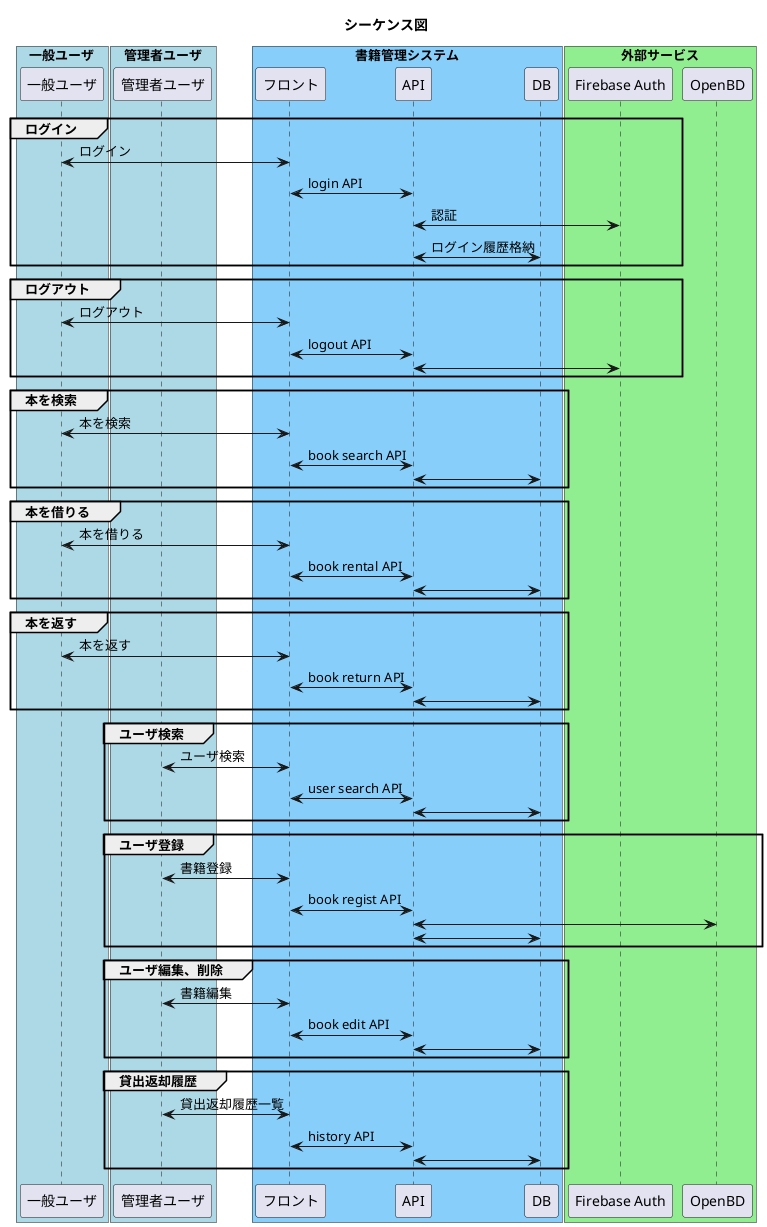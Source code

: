 @startuml

title シーケンス図

box "一般ユーザ" #LightBlue
  participant "一般ユーザ" as user
end box

box "管理者ユーザ" #LightBlue
  participant "管理者ユーザ" as admin
end box

box "書籍管理システム" #LightSkyBlue
  participant "フロント" as front
  participant "API" as api
  participant "DB" as db
end box

box "外部サービス" #LightGreen
  participant "Firebase Auth" as firebase
  participant "OpenBD" as openbd
end box

' ## 一般ユーザ
group ログイン
  user <-> front : ログイン
  front <-> api : login API
  api <-> firebase : 認証
  api <-> db : ログイン履歴格納
end

group ログアウト
  user <-> front : ログアウト
  front <-> api : logout API
  api <-> firebase : 
end

' - 書籍
  ' - 検索
group 本を検索
  user <-> front: 本を検索
  front <-> api : book search API
  api <-> db : 
end

  ' - 借りる
group 本を借りる
  user <-> front : 本を借りる
  front <-> api : book rental API
  api <-> db : 
end

  ' - 返す
group 本を返す
  user <-> front : 本を返す
  front <-> api : book return API
  api <-> db : 
end


' ## 管理者ユーザ
' - ユーザ
'   - 検索
group ユーザ検索
  admin <-> front : ユーザ検索
  front <-> api : user search API
  api <-> db : 
end

' - 書籍
'   - 登録（バーコード、手動）
group ユーザ登録
  admin <-> front : 書籍登録
  front <-> api : book regist API
  api <-> openbd : 
  api <-> db : 
end

'   - 編集、削除
group ユーザ編集、削除
  admin <-> front : 書籍編集
  front <-> api : book edit API
  api <-> db : 
end

' - 貸出返却履歴一覧
group 貸出返却履歴
  admin <-> front : 貸出返却履歴一覧
  front <-> api : history API
  api <-> db : 
end

@enduml